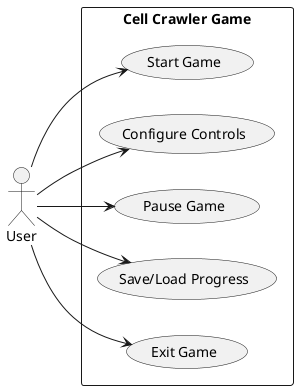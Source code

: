 @startuml
left to right direction

actor User

rectangle "Cell Crawler Game" {
    usecase "Start Game" as UC1
    usecase "Configure Controls" as UC2
    usecase "Pause Game" as UC3
    usecase "Save/Load Progress" as UC4
    usecase "Exit Game" as UC5
   
}

User --> UC1
User --> UC2
User --> UC3
User --> UC4
User --> UC5

@enduml
